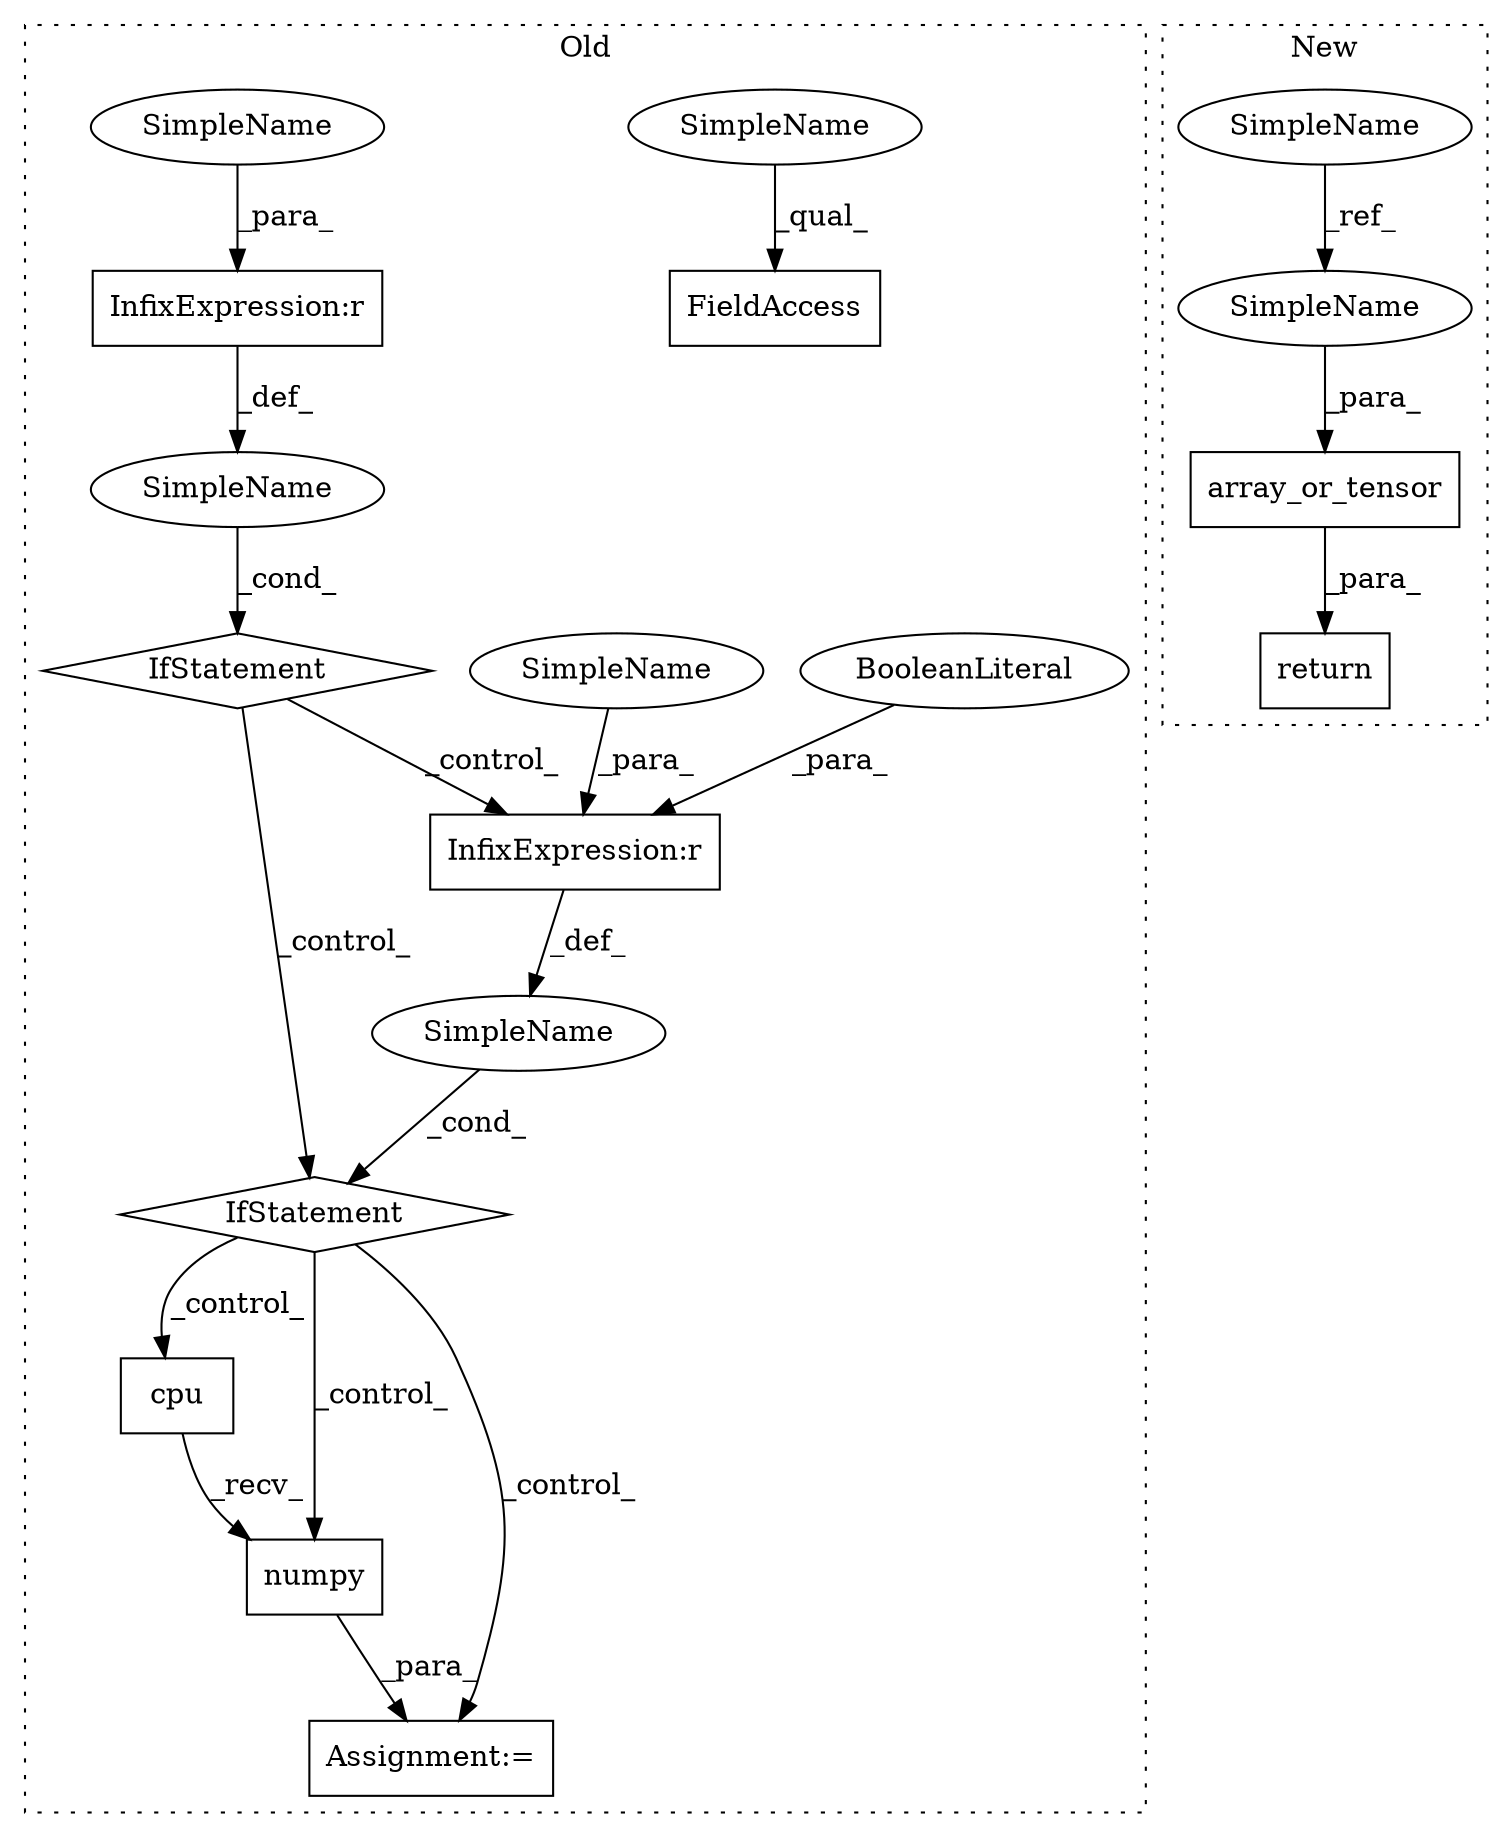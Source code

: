 digraph G {
subgraph cluster0 {
1 [label="cpu" a="32" s="10529" l="5" shape="box"];
3 [label="numpy" a="32" s="10535" l="7" shape="box"];
4 [label="SimpleName" a="42" s="" l="" shape="ellipse"];
5 [label="SimpleName" a="42" s="" l="" shape="ellipse"];
6 [label="InfixExpression:r" a="27" s="10375" l="4" shape="box"];
8 [label="InfixExpression:r" a="27" s="10503" l="4" shape="box"];
9 [label="BooleanLiteral" a="9" s="10507" l="4" shape="ellipse"];
10 [label="FieldAccess" a="22" s="10422" l="13" shape="box"];
11 [label="IfStatement" a="25" s="10494,10511" l="4,2" shape="diamond"];
12 [label="Assignment:=" a="7" s="10524" l="1" shape="box"];
13 [label="IfStatement" a="25" s="10366,10383" l="4,2" shape="diamond"];
16 [label="SimpleName" a="42" s="10422" l="5" shape="ellipse"];
17 [label="SimpleName" a="42" s="10498" l="5" shape="ellipse"];
18 [label="SimpleName" a="42" s="10370" l="5" shape="ellipse"];
label = "Old";
style="dotted";
}
subgraph cluster1 {
2 [label="array_or_tensor" a="32" s="4514,4545" l="16,1" shape="box"];
7 [label="SimpleName" a="42" s="4328" l="5" shape="ellipse"];
14 [label="return" a="41" s="4507" l="7" shape="box"];
15 [label="SimpleName" a="42" s="4534" l="5" shape="ellipse"];
label = "New";
style="dotted";
}
1 -> 3 [label="_recv_"];
2 -> 14 [label="_para_"];
3 -> 12 [label="_para_"];
4 -> 11 [label="_cond_"];
5 -> 13 [label="_cond_"];
6 -> 5 [label="_def_"];
7 -> 15 [label="_ref_"];
8 -> 4 [label="_def_"];
9 -> 8 [label="_para_"];
11 -> 1 [label="_control_"];
11 -> 12 [label="_control_"];
11 -> 3 [label="_control_"];
13 -> 11 [label="_control_"];
13 -> 8 [label="_control_"];
15 -> 2 [label="_para_"];
16 -> 10 [label="_qual_"];
17 -> 8 [label="_para_"];
18 -> 6 [label="_para_"];
}